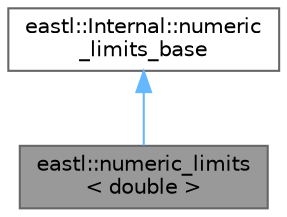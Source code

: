 digraph "eastl::numeric_limits&lt; double &gt;"
{
 // LATEX_PDF_SIZE
  bgcolor="transparent";
  edge [fontname=Helvetica,fontsize=10,labelfontname=Helvetica,labelfontsize=10];
  node [fontname=Helvetica,fontsize=10,shape=box,height=0.2,width=0.4];
  Node1 [id="Node000001",label="eastl::numeric_limits\l\< double \>",height=0.2,width=0.4,color="gray40", fillcolor="grey60", style="filled", fontcolor="black",tooltip=" "];
  Node2 -> Node1 [id="edge1_Node000001_Node000002",dir="back",color="steelblue1",style="solid",tooltip=" "];
  Node2 [id="Node000002",label="eastl::Internal::numeric\l_limits_base",height=0.2,width=0.4,color="gray40", fillcolor="white", style="filled",URL="$structeastl_1_1_internal_1_1numeric__limits__base.html",tooltip=" "];
}

